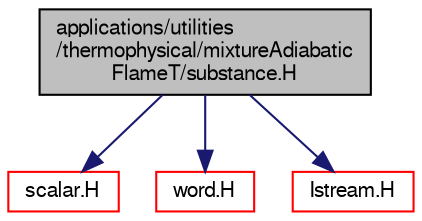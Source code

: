 digraph "applications/utilities/thermophysical/mixtureAdiabaticFlameT/substance.H"
{
  bgcolor="transparent";
  edge [fontname="FreeSans",fontsize="10",labelfontname="FreeSans",labelfontsize="10"];
  node [fontname="FreeSans",fontsize="10",shape=record];
  Node0 [label="applications/utilities\l/thermophysical/mixtureAdiabatic\lFlameT/substance.H",height=0.2,width=0.4,color="black", fillcolor="grey75", style="filled", fontcolor="black"];
  Node0 -> Node1 [color="midnightblue",fontsize="10",style="solid",fontname="FreeSans"];
  Node1 [label="scalar.H",height=0.2,width=0.4,color="red",URL="$a12533.html"];
  Node0 -> Node12 [color="midnightblue",fontsize="10",style="solid",fontname="FreeSans"];
  Node12 [label="word.H",height=0.2,width=0.4,color="red",URL="$a12662.html"];
  Node0 -> Node24 [color="midnightblue",fontsize="10",style="solid",fontname="FreeSans"];
  Node24 [label="Istream.H",height=0.2,width=0.4,color="red",URL="$a09092.html"];
}

